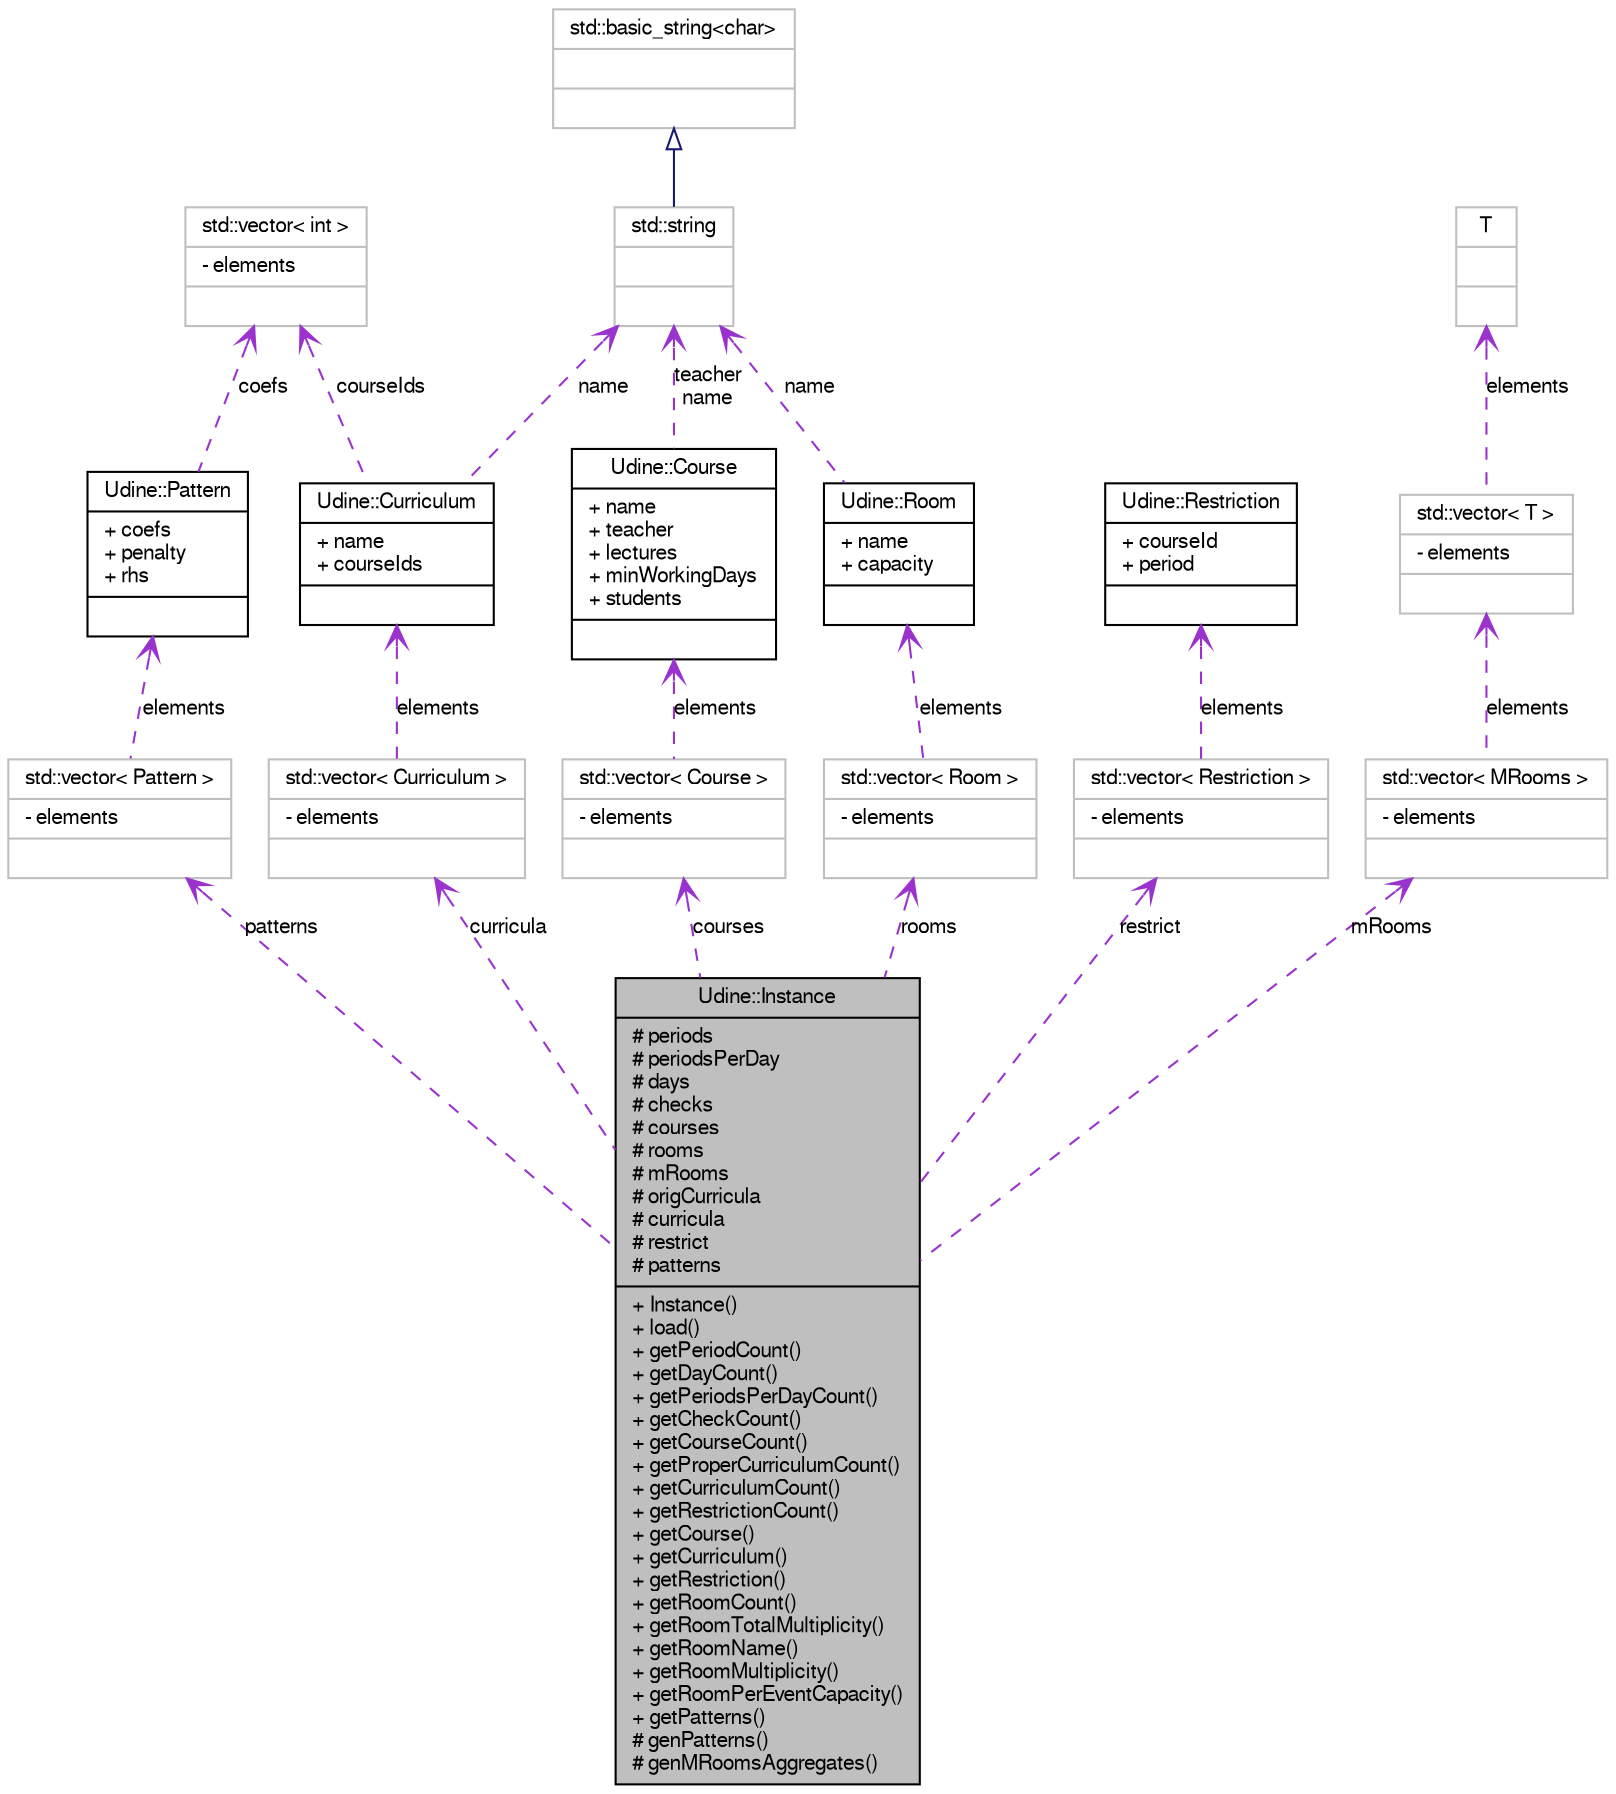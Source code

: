 digraph G
{
  edge [fontname="FreeSans",fontsize="10",labelfontname="FreeSans",labelfontsize="10"];
  node [fontname="FreeSans",fontsize="10",shape=record];
  Node1 [label="{Udine::Instance\n|# periods\l# periodsPerDay\l# days\l# checks\l# courses\l# rooms\l# mRooms\l# origCurricula\l# curricula\l# restrict\l# patterns\l|+ Instance()\l+ load()\l+ getPeriodCount()\l+ getDayCount()\l+ getPeriodsPerDayCount()\l+ getCheckCount()\l+ getCourseCount()\l+ getProperCurriculumCount()\l+ getCurriculumCount()\l+ getRestrictionCount()\l+ getCourse()\l+ getCurriculum()\l+ getRestriction()\l+ getRoomCount()\l+ getRoomTotalMultiplicity()\l+ getRoomName()\l+ getRoomMultiplicity()\l+ getRoomPerEventCapacity()\l+ getPatterns()\l# genPatterns()\l# genMRoomsAggregates()\l}",height=0.2,width=0.4,color="black", fillcolor="grey75", style="filled" fontcolor="black"];
  Node2 -> Node1 [dir=back,color="darkorchid3",fontsize="10",style="dashed",label="courses",arrowtail="open",fontname="FreeSans"];
  Node2 [label="{std::vector\< Course \>\n|- elements\l|}",height=0.2,width=0.4,color="grey75", fillcolor="white", style="filled"];
  Node3 -> Node2 [dir=back,color="darkorchid3",fontsize="10",style="dashed",label="elements",arrowtail="open",fontname="FreeSans"];
  Node3 [label="{Udine::Course\n|+ name\l+ teacher\l+ lectures\l+ minWorkingDays\l+ students\l|}",height=0.2,width=0.4,color="black", fillcolor="white", style="filled",URL="$struct_udine_1_1_course.html"];
  Node4 -> Node3 [dir=back,color="darkorchid3",fontsize="10",style="dashed",label="teacher\nname",arrowtail="open",fontname="FreeSans"];
  Node4 [label="{std::string\n||}",height=0.2,width=0.4,color="grey75", fillcolor="white", style="filled",tooltip="STL class."];
  Node5 -> Node4 [dir=back,color="midnightblue",fontsize="10",style="solid",arrowtail="empty",fontname="FreeSans"];
  Node5 [label="{std::basic_string\<char\>\n||}",height=0.2,width=0.4,color="grey75", fillcolor="white", style="filled",tooltip="STL class."];
  Node6 -> Node1 [dir=back,color="darkorchid3",fontsize="10",style="dashed",label="patterns",arrowtail="open",fontname="FreeSans"];
  Node6 [label="{std::vector\< Pattern \>\n|- elements\l|}",height=0.2,width=0.4,color="grey75", fillcolor="white", style="filled"];
  Node7 -> Node6 [dir=back,color="darkorchid3",fontsize="10",style="dashed",label="elements",arrowtail="open",fontname="FreeSans"];
  Node7 [label="{Udine::Pattern\n|+ coefs\l+ penalty\l+ rhs\l|}",height=0.2,width=0.4,color="black", fillcolor="white", style="filled",URL="$struct_udine_1_1_pattern.html"];
  Node8 -> Node7 [dir=back,color="darkorchid3",fontsize="10",style="dashed",label="coefs",arrowtail="open",fontname="FreeSans"];
  Node8 [label="{std::vector\< int \>\n|- elements\l|}",height=0.2,width=0.4,color="grey75", fillcolor="white", style="filled"];
  Node9 -> Node1 [dir=back,color="darkorchid3",fontsize="10",style="dashed",label="restrict",arrowtail="open",fontname="FreeSans"];
  Node9 [label="{std::vector\< Restriction \>\n|- elements\l|}",height=0.2,width=0.4,color="grey75", fillcolor="white", style="filled"];
  Node10 -> Node9 [dir=back,color="darkorchid3",fontsize="10",style="dashed",label="elements",arrowtail="open",fontname="FreeSans"];
  Node10 [label="{Udine::Restriction\n|+ courseId\l+ period\l|}",height=0.2,width=0.4,color="black", fillcolor="white", style="filled",URL="$struct_udine_1_1_restriction.html"];
  Node11 -> Node1 [dir=back,color="darkorchid3",fontsize="10",style="dashed",label="mRooms",arrowtail="open",fontname="FreeSans"];
  Node11 [label="{std::vector\< MRooms \>\n|- elements\l|}",height=0.2,width=0.4,color="grey75", fillcolor="white", style="filled"];
  Node12 -> Node11 [dir=back,color="darkorchid3",fontsize="10",style="dashed",label="elements",arrowtail="open",fontname="FreeSans"];
  Node12 [label="{std::vector\< T \>\n|- elements\l|}",height=0.2,width=0.4,color="grey75", fillcolor="white", style="filled",tooltip="STL class."];
  Node13 -> Node12 [dir=back,color="darkorchid3",fontsize="10",style="dashed",label="elements",arrowtail="open",fontname="FreeSans"];
  Node13 [label="{T\n||}",height=0.2,width=0.4,color="grey75", fillcolor="white", style="filled"];
  Node14 -> Node1 [dir=back,color="darkorchid3",fontsize="10",style="dashed",label="curricula",arrowtail="open",fontname="FreeSans"];
  Node14 [label="{std::vector\< Curriculum \>\n|- elements\l|}",height=0.2,width=0.4,color="grey75", fillcolor="white", style="filled"];
  Node15 -> Node14 [dir=back,color="darkorchid3",fontsize="10",style="dashed",label="elements",arrowtail="open",fontname="FreeSans"];
  Node15 [label="{Udine::Curriculum\n|+ name\l+ courseIds\l|}",height=0.2,width=0.4,color="black", fillcolor="white", style="filled",URL="$struct_udine_1_1_curriculum.html"];
  Node4 -> Node15 [dir=back,color="darkorchid3",fontsize="10",style="dashed",label="name",arrowtail="open",fontname="FreeSans"];
  Node8 -> Node15 [dir=back,color="darkorchid3",fontsize="10",style="dashed",label="courseIds",arrowtail="open",fontname="FreeSans"];
  Node16 -> Node1 [dir=back,color="darkorchid3",fontsize="10",style="dashed",label="rooms",arrowtail="open",fontname="FreeSans"];
  Node16 [label="{std::vector\< Room \>\n|- elements\l|}",height=0.2,width=0.4,color="grey75", fillcolor="white", style="filled"];
  Node17 -> Node16 [dir=back,color="darkorchid3",fontsize="10",style="dashed",label="elements",arrowtail="open",fontname="FreeSans"];
  Node17 [label="{Udine::Room\n|+ name\l+ capacity\l|}",height=0.2,width=0.4,color="black", fillcolor="white", style="filled",URL="$struct_udine_1_1_room.html"];
  Node4 -> Node17 [dir=back,color="darkorchid3",fontsize="10",style="dashed",label="name",arrowtail="open",fontname="FreeSans"];
}
